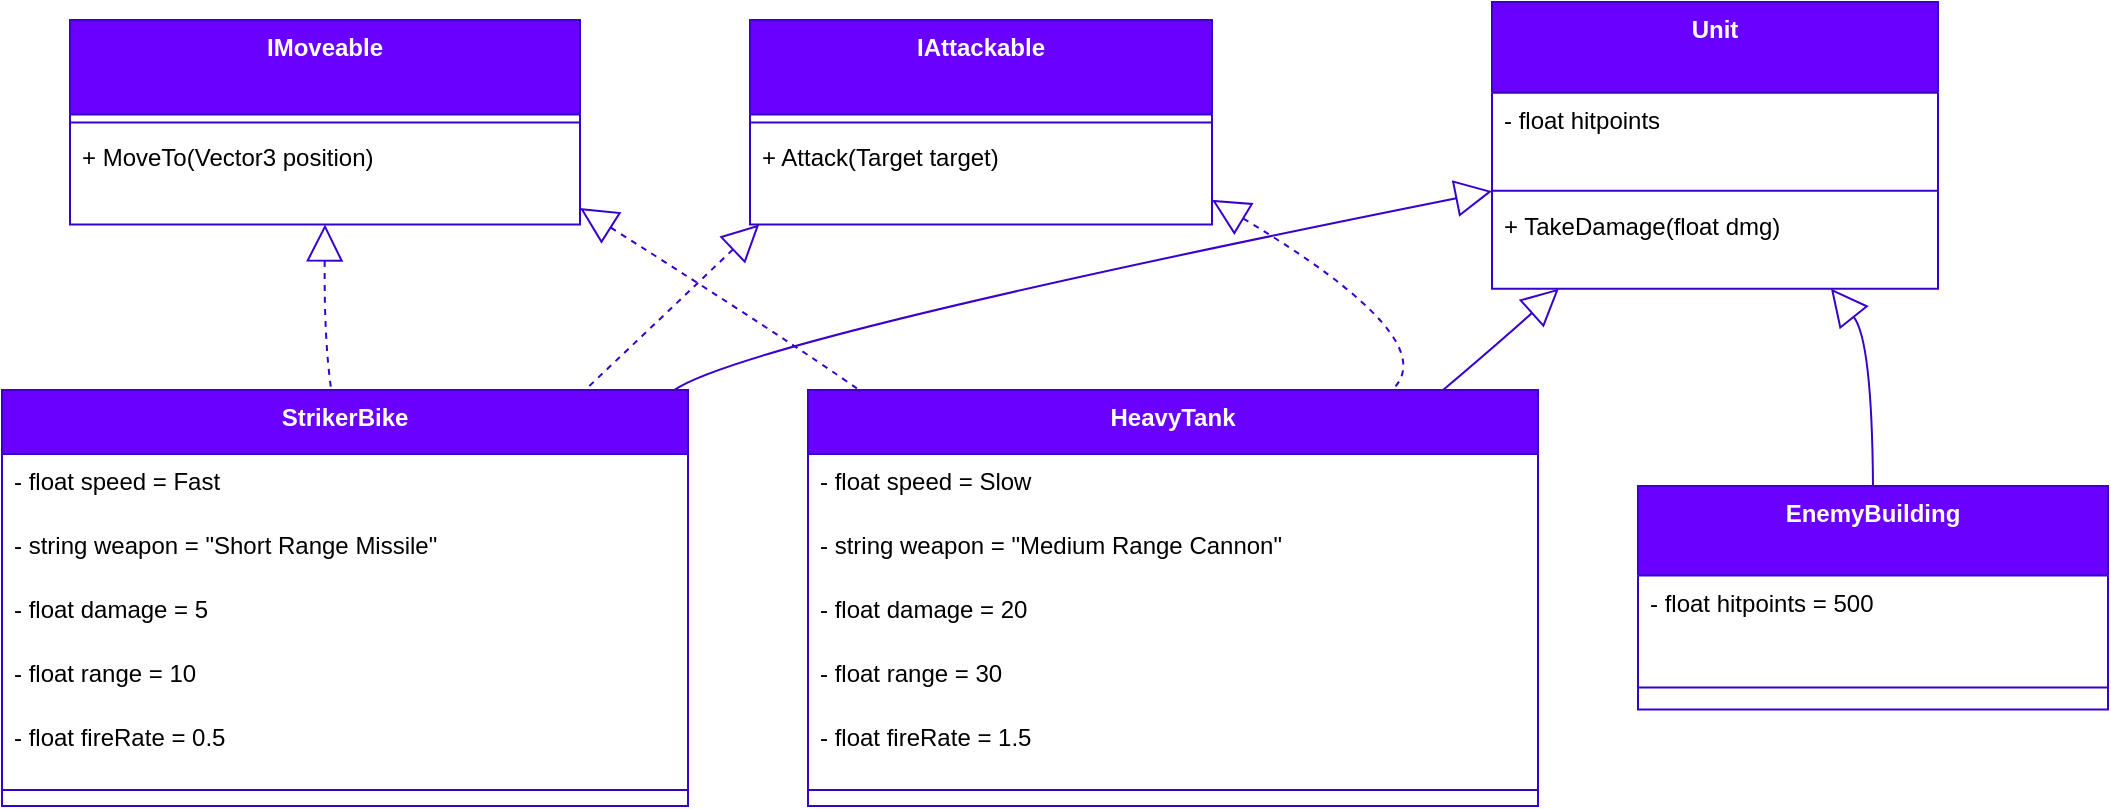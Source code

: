 <mxfile version="26.2.14">
  <diagram name="Page-1" id="PjhcFACJdEIic_qAXxCv">
    <mxGraphModel grid="1" page="1" gridSize="10" guides="1" tooltips="1" connect="1" arrows="1" fold="1" pageScale="1" pageWidth="850" pageHeight="1100" math="0" shadow="0">
      <root>
        <mxCell id="0" />
        <mxCell id="1" parent="0" />
        <mxCell id="AYNbDVqfL4J3k584-Y50-1" value="Unit" style="swimlane;fontStyle=1;align=center;verticalAlign=top;childLayout=stackLayout;horizontal=1;startSize=45.333;horizontalStack=0;resizeParent=1;resizeParentMax=0;resizeLast=0;collapsible=0;marginBottom=0;fillColor=#6a00ff;fontColor=#ffffff;strokeColor=#3700CC;" vertex="1" parent="1">
          <mxGeometry x="765" y="20" width="223" height="143.333" as="geometry" />
        </mxCell>
        <mxCell id="AYNbDVqfL4J3k584-Y50-2" value="- float hitpoints" style="text;strokeColor=none;fillColor=none;align=left;verticalAlign=top;spacingLeft=4;spacingRight=4;overflow=hidden;rotatable=0;points=[[0,0.5],[1,0.5]];portConstraint=eastwest;" vertex="1" parent="AYNbDVqfL4J3k584-Y50-1">
          <mxGeometry y="45.333" width="223" height="45" as="geometry" />
        </mxCell>
        <mxCell id="AYNbDVqfL4J3k584-Y50-3" style="line;strokeWidth=1;fillColor=none;align=left;verticalAlign=middle;spacingTop=-1;spacingLeft=3;spacingRight=3;rotatable=0;labelPosition=right;points=[];portConstraint=eastwest;strokeColor=inherit;" vertex="1" parent="AYNbDVqfL4J3k584-Y50-1">
          <mxGeometry y="90.333" width="223" height="8" as="geometry" />
        </mxCell>
        <mxCell id="AYNbDVqfL4J3k584-Y50-4" value="+ TakeDamage(float dmg)" style="text;strokeColor=none;fillColor=none;align=left;verticalAlign=top;spacingLeft=4;spacingRight=4;overflow=hidden;rotatable=0;points=[[0,0.5],[1,0.5]];portConstraint=eastwest;" vertex="1" parent="AYNbDVqfL4J3k584-Y50-1">
          <mxGeometry y="98.333" width="223" height="45" as="geometry" />
        </mxCell>
        <mxCell id="AYNbDVqfL4J3k584-Y50-5" value="IMoveable" style="swimlane;fontStyle=1;align=center;verticalAlign=top;childLayout=stackLayout;horizontal=1;startSize=47.2;horizontalStack=0;resizeParent=1;resizeParentMax=0;resizeLast=0;collapsible=0;marginBottom=0;fillColor=#6a00ff;fontColor=#ffffff;strokeColor=#3700CC;" vertex="1" parent="1">
          <mxGeometry x="54" y="29" width="255" height="102.2" as="geometry" />
        </mxCell>
        <mxCell id="AYNbDVqfL4J3k584-Y50-6" style="line;strokeWidth=1;fillColor=none;align=left;verticalAlign=middle;spacingTop=-1;spacingLeft=3;spacingRight=3;rotatable=0;labelPosition=right;points=[];portConstraint=eastwest;strokeColor=inherit;" vertex="1" parent="AYNbDVqfL4J3k584-Y50-5">
          <mxGeometry y="47.2" width="255" height="8" as="geometry" />
        </mxCell>
        <mxCell id="AYNbDVqfL4J3k584-Y50-7" value="+ MoveTo(Vector3 position)" style="text;strokeColor=none;fillColor=none;align=left;verticalAlign=top;spacingLeft=4;spacingRight=4;overflow=hidden;rotatable=0;points=[[0,0.5],[1,0.5]];portConstraint=eastwest;" vertex="1" parent="AYNbDVqfL4J3k584-Y50-5">
          <mxGeometry y="55.2" width="255" height="47" as="geometry" />
        </mxCell>
        <mxCell id="AYNbDVqfL4J3k584-Y50-8" value="StrikerBike" style="swimlane;fontStyle=1;align=center;verticalAlign=top;childLayout=stackLayout;horizontal=1;startSize=32;horizontalStack=0;resizeParent=1;resizeParentMax=0;resizeLast=0;collapsible=0;marginBottom=0;fillColor=#6a00ff;fontColor=#ffffff;strokeColor=#3700CC;" vertex="1" parent="1">
          <mxGeometry x="20" y="214" width="343" height="208" as="geometry" />
        </mxCell>
        <mxCell id="AYNbDVqfL4J3k584-Y50-9" value="- float speed = Fast" style="text;strokeColor=none;fillColor=none;align=left;verticalAlign=top;spacingLeft=4;spacingRight=4;overflow=hidden;rotatable=0;points=[[0,0.5],[1,0.5]];portConstraint=eastwest;" vertex="1" parent="AYNbDVqfL4J3k584-Y50-8">
          <mxGeometry y="32" width="343" height="32" as="geometry" />
        </mxCell>
        <mxCell id="AYNbDVqfL4J3k584-Y50-10" value="- string weapon = &quot;Short Range Missile&quot;" style="text;strokeColor=none;fillColor=none;align=left;verticalAlign=top;spacingLeft=4;spacingRight=4;overflow=hidden;rotatable=0;points=[[0,0.5],[1,0.5]];portConstraint=eastwest;" vertex="1" parent="AYNbDVqfL4J3k584-Y50-8">
          <mxGeometry y="64" width="343" height="32" as="geometry" />
        </mxCell>
        <mxCell id="AYNbDVqfL4J3k584-Y50-11" value="- float damage = 5" style="text;strokeColor=none;fillColor=none;align=left;verticalAlign=top;spacingLeft=4;spacingRight=4;overflow=hidden;rotatable=0;points=[[0,0.5],[1,0.5]];portConstraint=eastwest;" vertex="1" parent="AYNbDVqfL4J3k584-Y50-8">
          <mxGeometry y="96" width="343" height="32" as="geometry" />
        </mxCell>
        <mxCell id="AYNbDVqfL4J3k584-Y50-12" value="- float range = 10" style="text;strokeColor=none;fillColor=none;align=left;verticalAlign=top;spacingLeft=4;spacingRight=4;overflow=hidden;rotatable=0;points=[[0,0.5],[1,0.5]];portConstraint=eastwest;" vertex="1" parent="AYNbDVqfL4J3k584-Y50-8">
          <mxGeometry y="128" width="343" height="32" as="geometry" />
        </mxCell>
        <mxCell id="AYNbDVqfL4J3k584-Y50-13" value="- float fireRate = 0.5" style="text;strokeColor=none;fillColor=none;align=left;verticalAlign=top;spacingLeft=4;spacingRight=4;overflow=hidden;rotatable=0;points=[[0,0.5],[1,0.5]];portConstraint=eastwest;" vertex="1" parent="AYNbDVqfL4J3k584-Y50-8">
          <mxGeometry y="160" width="343" height="32" as="geometry" />
        </mxCell>
        <mxCell id="AYNbDVqfL4J3k584-Y50-14" style="line;strokeWidth=1;fillColor=none;align=left;verticalAlign=middle;spacingTop=-1;spacingLeft=3;spacingRight=3;rotatable=0;labelPosition=right;points=[];portConstraint=eastwest;strokeColor=inherit;" vertex="1" parent="AYNbDVqfL4J3k584-Y50-8">
          <mxGeometry y="192" width="343" height="16" as="geometry" />
        </mxCell>
        <mxCell id="AYNbDVqfL4J3k584-Y50-15" value="HeavyTank" style="swimlane;fontStyle=1;align=center;verticalAlign=top;childLayout=stackLayout;horizontal=1;startSize=32;horizontalStack=0;resizeParent=1;resizeParentMax=0;resizeLast=0;collapsible=0;marginBottom=0;fillColor=#6a00ff;fontColor=#ffffff;strokeColor=#3700CC;" vertex="1" parent="1">
          <mxGeometry x="423" y="214" width="365" height="208" as="geometry" />
        </mxCell>
        <mxCell id="AYNbDVqfL4J3k584-Y50-16" value="- float speed = Slow" style="text;strokeColor=none;fillColor=none;align=left;verticalAlign=top;spacingLeft=4;spacingRight=4;overflow=hidden;rotatable=0;points=[[0,0.5],[1,0.5]];portConstraint=eastwest;" vertex="1" parent="AYNbDVqfL4J3k584-Y50-15">
          <mxGeometry y="32" width="365" height="32" as="geometry" />
        </mxCell>
        <mxCell id="AYNbDVqfL4J3k584-Y50-17" value="- string weapon = &quot;Medium Range Cannon&quot;" style="text;strokeColor=none;fillColor=none;align=left;verticalAlign=top;spacingLeft=4;spacingRight=4;overflow=hidden;rotatable=0;points=[[0,0.5],[1,0.5]];portConstraint=eastwest;" vertex="1" parent="AYNbDVqfL4J3k584-Y50-15">
          <mxGeometry y="64" width="365" height="32" as="geometry" />
        </mxCell>
        <mxCell id="AYNbDVqfL4J3k584-Y50-18" value="- float damage = 20" style="text;strokeColor=none;fillColor=none;align=left;verticalAlign=top;spacingLeft=4;spacingRight=4;overflow=hidden;rotatable=0;points=[[0,0.5],[1,0.5]];portConstraint=eastwest;" vertex="1" parent="AYNbDVqfL4J3k584-Y50-15">
          <mxGeometry y="96" width="365" height="32" as="geometry" />
        </mxCell>
        <mxCell id="AYNbDVqfL4J3k584-Y50-19" value="- float range = 30" style="text;strokeColor=none;fillColor=none;align=left;verticalAlign=top;spacingLeft=4;spacingRight=4;overflow=hidden;rotatable=0;points=[[0,0.5],[1,0.5]];portConstraint=eastwest;" vertex="1" parent="AYNbDVqfL4J3k584-Y50-15">
          <mxGeometry y="128" width="365" height="32" as="geometry" />
        </mxCell>
        <mxCell id="AYNbDVqfL4J3k584-Y50-20" value="- float fireRate = 1.5" style="text;strokeColor=none;fillColor=none;align=left;verticalAlign=top;spacingLeft=4;spacingRight=4;overflow=hidden;rotatable=0;points=[[0,0.5],[1,0.5]];portConstraint=eastwest;" vertex="1" parent="AYNbDVqfL4J3k584-Y50-15">
          <mxGeometry y="160" width="365" height="32" as="geometry" />
        </mxCell>
        <mxCell id="AYNbDVqfL4J3k584-Y50-21" style="line;strokeWidth=1;fillColor=none;align=left;verticalAlign=middle;spacingTop=-1;spacingLeft=3;spacingRight=3;rotatable=0;labelPosition=right;points=[];portConstraint=eastwest;strokeColor=inherit;" vertex="1" parent="AYNbDVqfL4J3k584-Y50-15">
          <mxGeometry y="192" width="365" height="16" as="geometry" />
        </mxCell>
        <mxCell id="AYNbDVqfL4J3k584-Y50-22" value="IAttackable" style="swimlane;fontStyle=1;align=center;verticalAlign=top;childLayout=stackLayout;horizontal=1;startSize=47.2;horizontalStack=0;resizeParent=1;resizeParentMax=0;resizeLast=0;collapsible=0;marginBottom=0;fillColor=#6a00ff;fontColor=#ffffff;strokeColor=#3700CC;" vertex="1" parent="1">
          <mxGeometry x="394" y="29" width="231" height="102.2" as="geometry" />
        </mxCell>
        <mxCell id="AYNbDVqfL4J3k584-Y50-23" style="line;strokeWidth=1;fillColor=none;align=left;verticalAlign=middle;spacingTop=-1;spacingLeft=3;spacingRight=3;rotatable=0;labelPosition=right;points=[];portConstraint=eastwest;strokeColor=inherit;" vertex="1" parent="AYNbDVqfL4J3k584-Y50-22">
          <mxGeometry y="47.2" width="231" height="8" as="geometry" />
        </mxCell>
        <mxCell id="AYNbDVqfL4J3k584-Y50-24" value="+ Attack(Target target)" style="text;strokeColor=none;fillColor=none;align=left;verticalAlign=top;spacingLeft=4;spacingRight=4;overflow=hidden;rotatable=0;points=[[0,0.5],[1,0.5]];portConstraint=eastwest;" vertex="1" parent="AYNbDVqfL4J3k584-Y50-22">
          <mxGeometry y="55.2" width="231" height="47" as="geometry" />
        </mxCell>
        <mxCell id="AYNbDVqfL4J3k584-Y50-25" value="EnemyBuilding" style="swimlane;fontStyle=1;align=center;verticalAlign=top;childLayout=stackLayout;horizontal=1;startSize=44.8;horizontalStack=0;resizeParent=1;resizeParentMax=0;resizeLast=0;collapsible=0;marginBottom=0;fillColor=#6a00ff;fontColor=#ffffff;strokeColor=#3700CC;" vertex="1" parent="1">
          <mxGeometry x="838" y="262" width="235" height="111.8" as="geometry" />
        </mxCell>
        <mxCell id="AYNbDVqfL4J3k584-Y50-26" value="- float hitpoints = 500" style="text;strokeColor=none;fillColor=none;align=left;verticalAlign=top;spacingLeft=4;spacingRight=4;overflow=hidden;rotatable=0;points=[[0,0.5],[1,0.5]];portConstraint=eastwest;" vertex="1" parent="AYNbDVqfL4J3k584-Y50-25">
          <mxGeometry y="44.8" width="235" height="45" as="geometry" />
        </mxCell>
        <mxCell id="AYNbDVqfL4J3k584-Y50-27" style="line;strokeWidth=1;fillColor=none;align=left;verticalAlign=middle;spacingTop=-1;spacingLeft=3;spacingRight=3;rotatable=0;labelPosition=right;points=[];portConstraint=eastwest;strokeColor=inherit;" vertex="1" parent="AYNbDVqfL4J3k584-Y50-25">
          <mxGeometry y="89.8" width="235" height="22" as="geometry" />
        </mxCell>
        <mxCell id="AYNbDVqfL4J3k584-Y50-28" value="" style="curved=1;dashed=1;startArrow=block;startSize=16;startFill=0;endArrow=none;exitX=0.5;exitY=1;entryX=0.48;entryY=0;rounded=0;fillColor=#6a00ff;strokeColor=#3700CC;" edge="1" parent="1" source="AYNbDVqfL4J3k584-Y50-5" target="AYNbDVqfL4J3k584-Y50-8">
          <mxGeometry relative="1" as="geometry">
            <Array as="points">
              <mxPoint x="181" y="189" />
            </Array>
          </mxGeometry>
        </mxCell>
        <mxCell id="AYNbDVqfL4J3k584-Y50-29" value="" style="curved=1;dashed=1;startArrow=block;startSize=16;startFill=0;endArrow=none;exitX=1;exitY=0.92;entryX=0.07;entryY=0;rounded=0;fillColor=#6a00ff;strokeColor=#3700CC;" edge="1" parent="1" source="AYNbDVqfL4J3k584-Y50-5" target="AYNbDVqfL4J3k584-Y50-15">
          <mxGeometry relative="1" as="geometry">
            <Array as="points">
              <mxPoint x="413" y="189" />
            </Array>
          </mxGeometry>
        </mxCell>
        <mxCell id="AYNbDVqfL4J3k584-Y50-30" value="" style="curved=1;dashed=1;startArrow=block;startSize=16;startFill=0;endArrow=none;exitX=0.02;exitY=1;entryX=0.85;entryY=0;rounded=0;fillColor=#6a00ff;strokeColor=#3700CC;" edge="1" parent="1" source="AYNbDVqfL4J3k584-Y50-22" target="AYNbDVqfL4J3k584-Y50-8">
          <mxGeometry relative="1" as="geometry">
            <Array as="points">
              <mxPoint x="338" y="189" />
            </Array>
          </mxGeometry>
        </mxCell>
        <mxCell id="AYNbDVqfL4J3k584-Y50-31" value="" style="curved=1;dashed=1;startArrow=block;startSize=16;startFill=0;endArrow=none;exitX=1;exitY=0.88;entryX=0.8;entryY=0;rounded=0;fillColor=#6a00ff;strokeColor=#3700CC;" edge="1" parent="1" source="AYNbDVqfL4J3k584-Y50-22" target="AYNbDVqfL4J3k584-Y50-15">
          <mxGeometry relative="1" as="geometry">
            <Array as="points">
              <mxPoint x="742" y="189" />
            </Array>
          </mxGeometry>
        </mxCell>
        <mxCell id="AYNbDVqfL4J3k584-Y50-32" value="" style="curved=1;startArrow=block;startSize=16;startFill=0;endArrow=none;exitX=0;exitY=0.66;entryX=0.98;entryY=0;rounded=0;fillColor=#6a00ff;strokeColor=#3700CC;" edge="1" parent="1" source="AYNbDVqfL4J3k584-Y50-1" target="AYNbDVqfL4J3k584-Y50-8">
          <mxGeometry relative="1" as="geometry">
            <Array as="points">
              <mxPoint x="393" y="189" />
            </Array>
          </mxGeometry>
        </mxCell>
        <mxCell id="AYNbDVqfL4J3k584-Y50-33" value="" style="curved=1;startArrow=block;startSize=16;startFill=0;endArrow=none;exitX=0.15;exitY=1;entryX=0.87;entryY=0;rounded=0;fillColor=#6a00ff;strokeColor=#3700CC;" edge="1" parent="1" source="AYNbDVqfL4J3k584-Y50-1" target="AYNbDVqfL4J3k584-Y50-15">
          <mxGeometry relative="1" as="geometry">
            <Array as="points">
              <mxPoint x="770" y="189" />
            </Array>
          </mxGeometry>
        </mxCell>
        <mxCell id="AYNbDVqfL4J3k584-Y50-34" value="" style="curved=1;startArrow=block;startSize=16;startFill=0;endArrow=none;exitX=0.76;exitY=1;entryX=0.5;entryY=0;rounded=0;fillColor=#6a00ff;strokeColor=#3700CC;" edge="1" parent="1" source="AYNbDVqfL4J3k584-Y50-1" target="AYNbDVqfL4J3k584-Y50-25">
          <mxGeometry relative="1" as="geometry">
            <Array as="points">
              <mxPoint x="955" y="189" />
            </Array>
          </mxGeometry>
        </mxCell>
      </root>
    </mxGraphModel>
  </diagram>
</mxfile>
